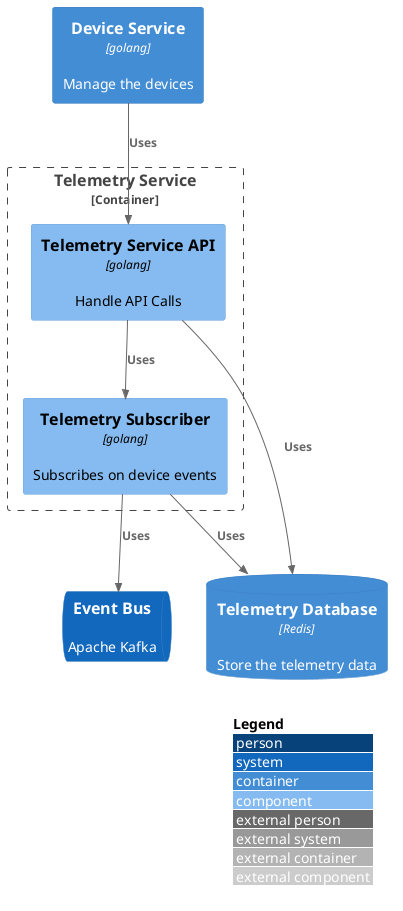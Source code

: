 @startuml
    !include <C4/C4_Container.puml>
    !include <C4/C4_Component.puml>

    LAYOUT_WITH_LEGEND()

    Container_Boundary(TelemetryService, "Telemetry Service") {
        Component(TelemetryServiceAPI, "Telemetry Service API", "golang", "Handle API Calls")
        Component(TelemetrySubscriber, "Telemetry Subscriber", "golang", "Subscribes on device events")
    }

    ContainerDb(DeviceDB, "Telemetry Database", "Redis", "Store the telemetry data")
    Container(DeviceService, "Device Service", "golang", "Manage the devices")

    SystemQueue(AppQueue, "Event Bus", "Apache Kafka")

    Rel(DeviceService, TelemetryServiceAPI, "Uses")
    Rel(TelemetryServiceAPI, TelemetrySubscriber, "Uses")
    Rel(TelemetrySubscriber, DeviceDB, "Uses")
    Rel(TelemetryServiceAPI, DeviceDB, "Uses")
    Rel(TelemetrySubscriber, AppQueue, "Uses")

@enduml